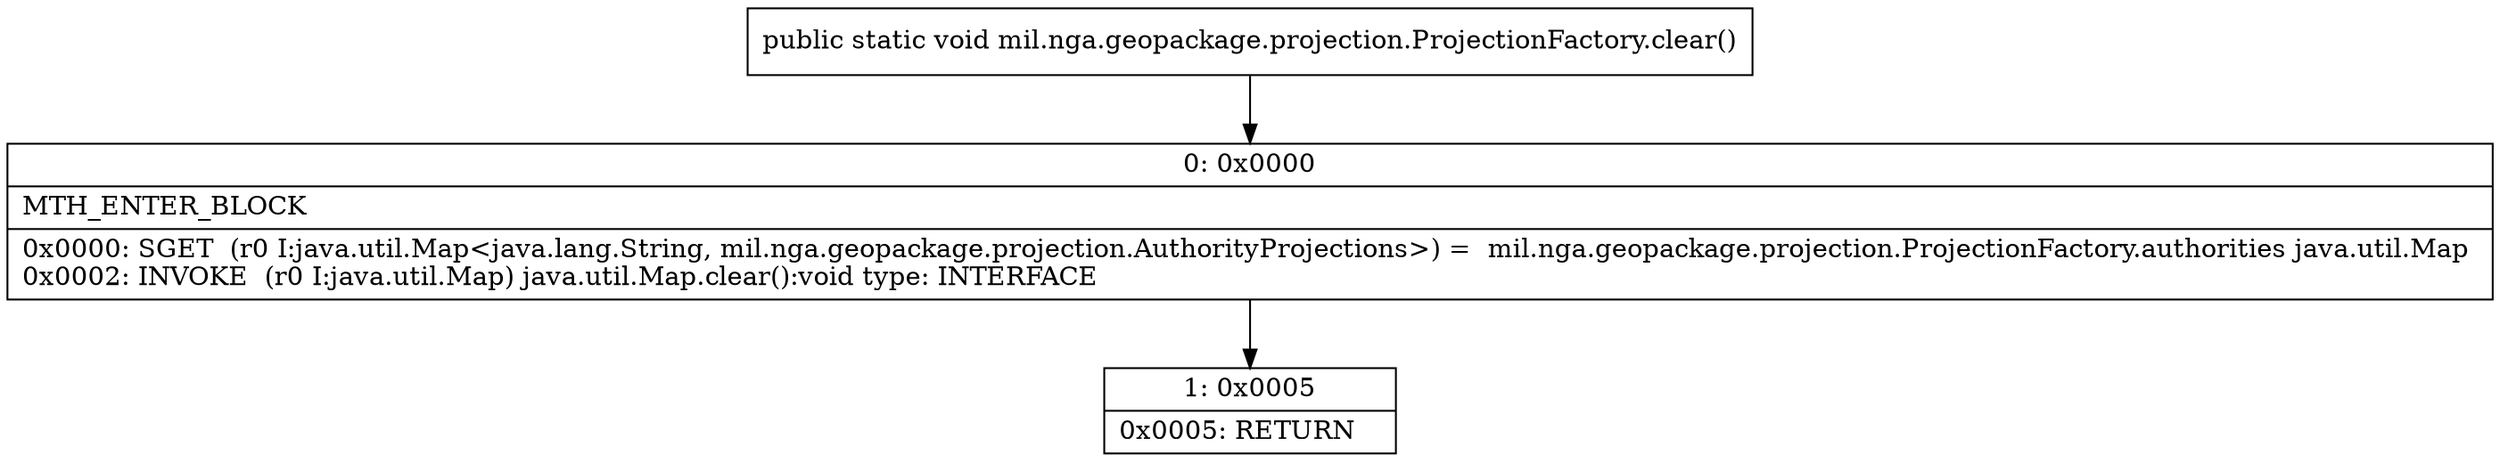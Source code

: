 digraph "CFG formil.nga.geopackage.projection.ProjectionFactory.clear()V" {
Node_0 [shape=record,label="{0\:\ 0x0000|MTH_ENTER_BLOCK\l|0x0000: SGET  (r0 I:java.util.Map\<java.lang.String, mil.nga.geopackage.projection.AuthorityProjections\>) =  mil.nga.geopackage.projection.ProjectionFactory.authorities java.util.Map \l0x0002: INVOKE  (r0 I:java.util.Map) java.util.Map.clear():void type: INTERFACE \l}"];
Node_1 [shape=record,label="{1\:\ 0x0005|0x0005: RETURN   \l}"];
MethodNode[shape=record,label="{public static void mil.nga.geopackage.projection.ProjectionFactory.clear() }"];
MethodNode -> Node_0;
Node_0 -> Node_1;
}

